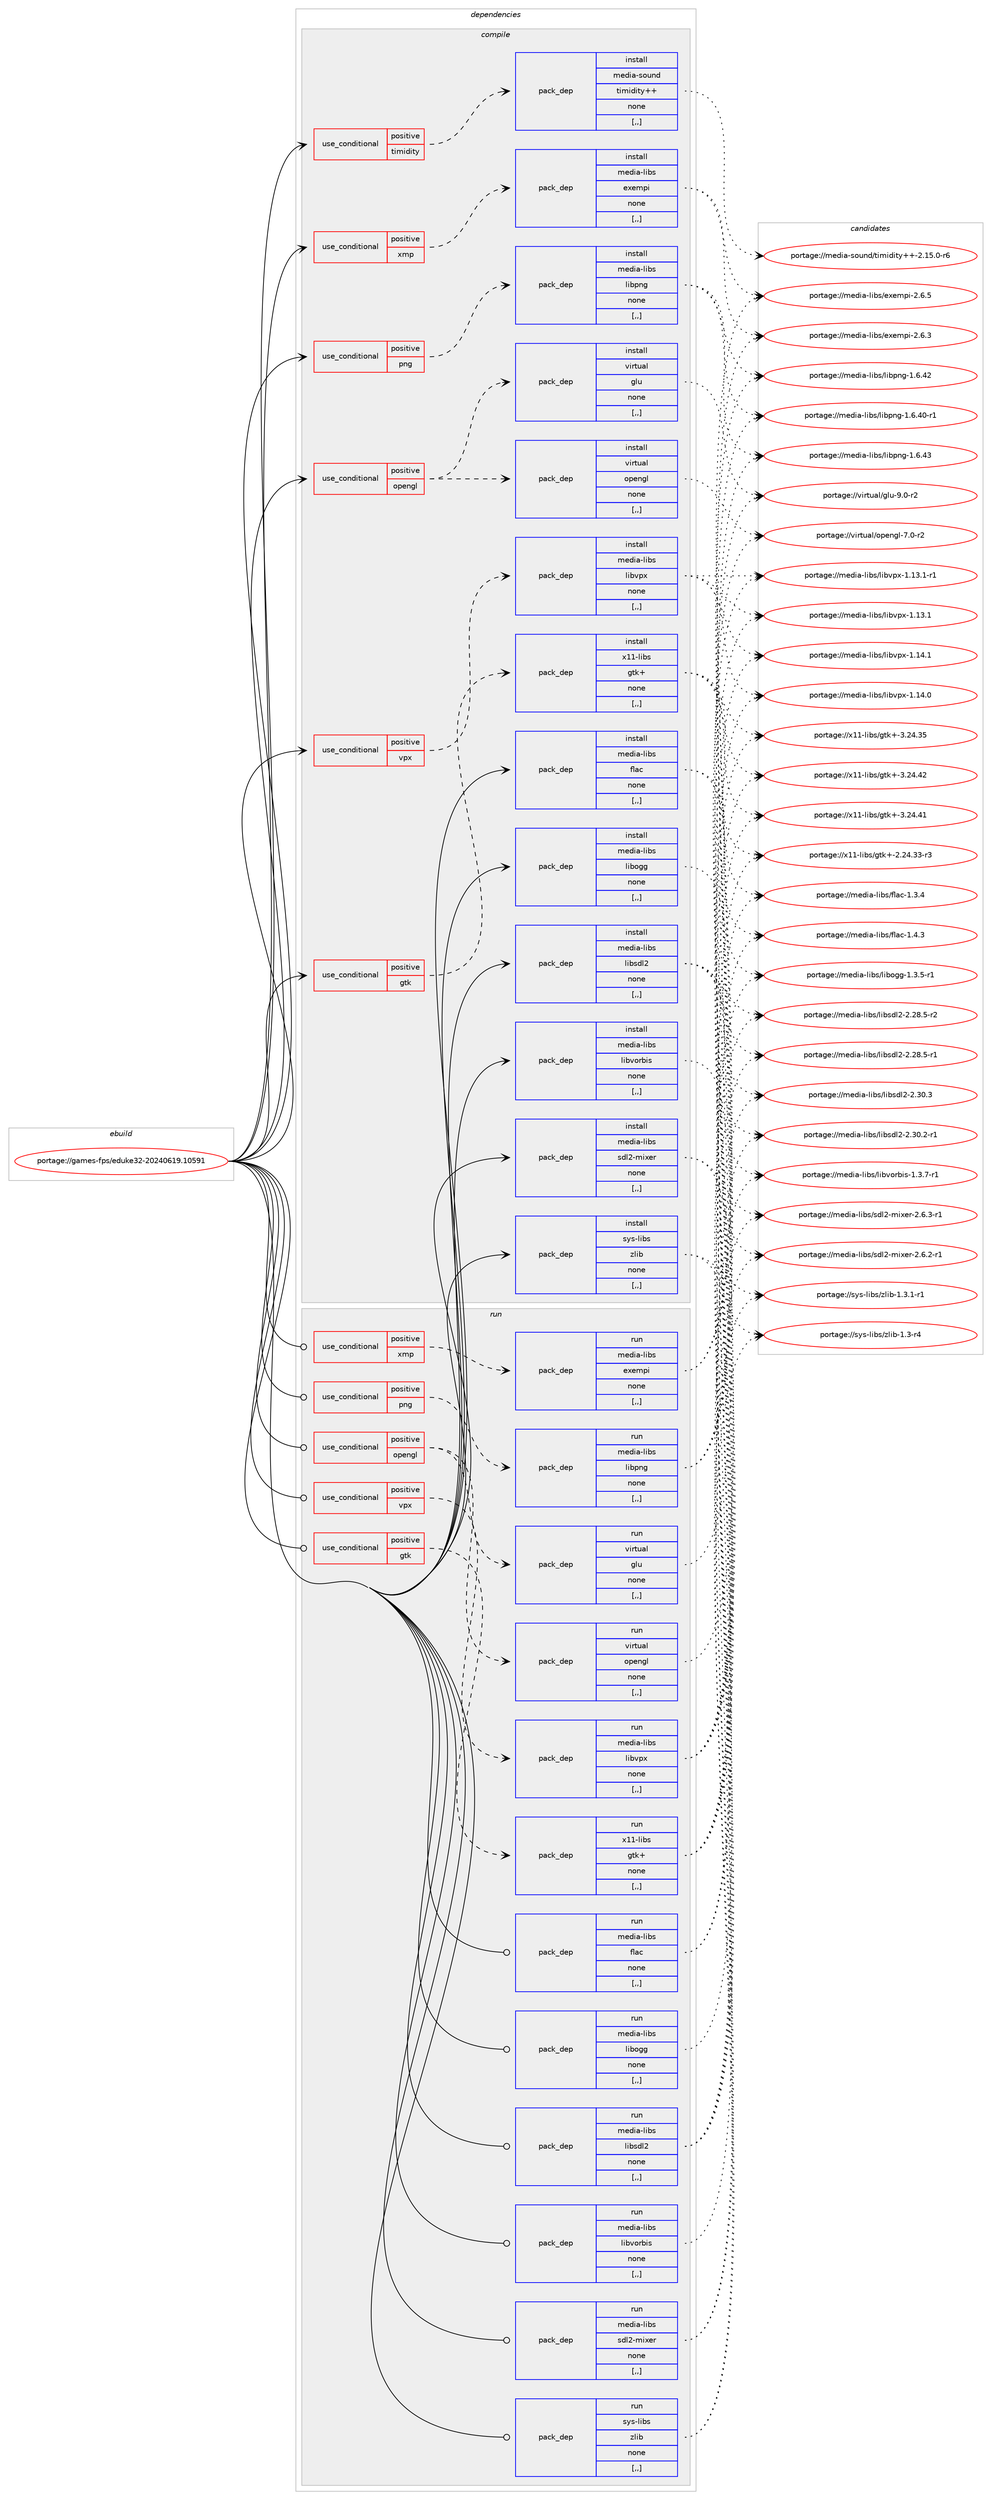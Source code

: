 digraph prolog {

# *************
# Graph options
# *************

newrank=true;
concentrate=true;
compound=true;
graph [rankdir=LR,fontname=Helvetica,fontsize=10,ranksep=1.5];#, ranksep=2.5, nodesep=0.2];
edge  [arrowhead=vee];
node  [fontname=Helvetica,fontsize=10];

# **********
# The ebuild
# **********

subgraph cluster_leftcol {
color=gray;
label=<<i>ebuild</i>>;
id [label="portage://games-fps/eduke32-20240619.10591", color=red, width=4, href="../games-fps/eduke32-20240619.10591.svg"];
}

# ****************
# The dependencies
# ****************

subgraph cluster_midcol {
color=gray;
label=<<i>dependencies</i>>;
subgraph cluster_compile {
fillcolor="#eeeeee";
style=filled;
label=<<i>compile</i>>;
subgraph cond63971 {
dependency229786 [label=<<TABLE BORDER="0" CELLBORDER="1" CELLSPACING="0" CELLPADDING="4"><TR><TD ROWSPAN="3" CELLPADDING="10">use_conditional</TD></TR><TR><TD>positive</TD></TR><TR><TD>gtk</TD></TR></TABLE>>, shape=none, color=red];
subgraph pack164314 {
dependency229787 [label=<<TABLE BORDER="0" CELLBORDER="1" CELLSPACING="0" CELLPADDING="4" WIDTH="220"><TR><TD ROWSPAN="6" CELLPADDING="30">pack_dep</TD></TR><TR><TD WIDTH="110">install</TD></TR><TR><TD>x11-libs</TD></TR><TR><TD>gtk+</TD></TR><TR><TD>none</TD></TR><TR><TD>[,,]</TD></TR></TABLE>>, shape=none, color=blue];
}
dependency229786:e -> dependency229787:w [weight=20,style="dashed",arrowhead="vee"];
}
id:e -> dependency229786:w [weight=20,style="solid",arrowhead="vee"];
subgraph cond63972 {
dependency229788 [label=<<TABLE BORDER="0" CELLBORDER="1" CELLSPACING="0" CELLPADDING="4"><TR><TD ROWSPAN="3" CELLPADDING="10">use_conditional</TD></TR><TR><TD>positive</TD></TR><TR><TD>opengl</TD></TR></TABLE>>, shape=none, color=red];
subgraph pack164315 {
dependency229789 [label=<<TABLE BORDER="0" CELLBORDER="1" CELLSPACING="0" CELLPADDING="4" WIDTH="220"><TR><TD ROWSPAN="6" CELLPADDING="30">pack_dep</TD></TR><TR><TD WIDTH="110">install</TD></TR><TR><TD>virtual</TD></TR><TR><TD>glu</TD></TR><TR><TD>none</TD></TR><TR><TD>[,,]</TD></TR></TABLE>>, shape=none, color=blue];
}
dependency229788:e -> dependency229789:w [weight=20,style="dashed",arrowhead="vee"];
subgraph pack164316 {
dependency229790 [label=<<TABLE BORDER="0" CELLBORDER="1" CELLSPACING="0" CELLPADDING="4" WIDTH="220"><TR><TD ROWSPAN="6" CELLPADDING="30">pack_dep</TD></TR><TR><TD WIDTH="110">install</TD></TR><TR><TD>virtual</TD></TR><TR><TD>opengl</TD></TR><TR><TD>none</TD></TR><TR><TD>[,,]</TD></TR></TABLE>>, shape=none, color=blue];
}
dependency229788:e -> dependency229790:w [weight=20,style="dashed",arrowhead="vee"];
}
id:e -> dependency229788:w [weight=20,style="solid",arrowhead="vee"];
subgraph cond63973 {
dependency229791 [label=<<TABLE BORDER="0" CELLBORDER="1" CELLSPACING="0" CELLPADDING="4"><TR><TD ROWSPAN="3" CELLPADDING="10">use_conditional</TD></TR><TR><TD>positive</TD></TR><TR><TD>png</TD></TR></TABLE>>, shape=none, color=red];
subgraph pack164317 {
dependency229792 [label=<<TABLE BORDER="0" CELLBORDER="1" CELLSPACING="0" CELLPADDING="4" WIDTH="220"><TR><TD ROWSPAN="6" CELLPADDING="30">pack_dep</TD></TR><TR><TD WIDTH="110">install</TD></TR><TR><TD>media-libs</TD></TR><TR><TD>libpng</TD></TR><TR><TD>none</TD></TR><TR><TD>[,,]</TD></TR></TABLE>>, shape=none, color=blue];
}
dependency229791:e -> dependency229792:w [weight=20,style="dashed",arrowhead="vee"];
}
id:e -> dependency229791:w [weight=20,style="solid",arrowhead="vee"];
subgraph cond63974 {
dependency229793 [label=<<TABLE BORDER="0" CELLBORDER="1" CELLSPACING="0" CELLPADDING="4"><TR><TD ROWSPAN="3" CELLPADDING="10">use_conditional</TD></TR><TR><TD>positive</TD></TR><TR><TD>timidity</TD></TR></TABLE>>, shape=none, color=red];
subgraph pack164318 {
dependency229794 [label=<<TABLE BORDER="0" CELLBORDER="1" CELLSPACING="0" CELLPADDING="4" WIDTH="220"><TR><TD ROWSPAN="6" CELLPADDING="30">pack_dep</TD></TR><TR><TD WIDTH="110">install</TD></TR><TR><TD>media-sound</TD></TR><TR><TD>timidity++</TD></TR><TR><TD>none</TD></TR><TR><TD>[,,]</TD></TR></TABLE>>, shape=none, color=blue];
}
dependency229793:e -> dependency229794:w [weight=20,style="dashed",arrowhead="vee"];
}
id:e -> dependency229793:w [weight=20,style="solid",arrowhead="vee"];
subgraph cond63975 {
dependency229795 [label=<<TABLE BORDER="0" CELLBORDER="1" CELLSPACING="0" CELLPADDING="4"><TR><TD ROWSPAN="3" CELLPADDING="10">use_conditional</TD></TR><TR><TD>positive</TD></TR><TR><TD>vpx</TD></TR></TABLE>>, shape=none, color=red];
subgraph pack164319 {
dependency229796 [label=<<TABLE BORDER="0" CELLBORDER="1" CELLSPACING="0" CELLPADDING="4" WIDTH="220"><TR><TD ROWSPAN="6" CELLPADDING="30">pack_dep</TD></TR><TR><TD WIDTH="110">install</TD></TR><TR><TD>media-libs</TD></TR><TR><TD>libvpx</TD></TR><TR><TD>none</TD></TR><TR><TD>[,,]</TD></TR></TABLE>>, shape=none, color=blue];
}
dependency229795:e -> dependency229796:w [weight=20,style="dashed",arrowhead="vee"];
}
id:e -> dependency229795:w [weight=20,style="solid",arrowhead="vee"];
subgraph cond63976 {
dependency229797 [label=<<TABLE BORDER="0" CELLBORDER="1" CELLSPACING="0" CELLPADDING="4"><TR><TD ROWSPAN="3" CELLPADDING="10">use_conditional</TD></TR><TR><TD>positive</TD></TR><TR><TD>xmp</TD></TR></TABLE>>, shape=none, color=red];
subgraph pack164320 {
dependency229798 [label=<<TABLE BORDER="0" CELLBORDER="1" CELLSPACING="0" CELLPADDING="4" WIDTH="220"><TR><TD ROWSPAN="6" CELLPADDING="30">pack_dep</TD></TR><TR><TD WIDTH="110">install</TD></TR><TR><TD>media-libs</TD></TR><TR><TD>exempi</TD></TR><TR><TD>none</TD></TR><TR><TD>[,,]</TD></TR></TABLE>>, shape=none, color=blue];
}
dependency229797:e -> dependency229798:w [weight=20,style="dashed",arrowhead="vee"];
}
id:e -> dependency229797:w [weight=20,style="solid",arrowhead="vee"];
subgraph pack164321 {
dependency229799 [label=<<TABLE BORDER="0" CELLBORDER="1" CELLSPACING="0" CELLPADDING="4" WIDTH="220"><TR><TD ROWSPAN="6" CELLPADDING="30">pack_dep</TD></TR><TR><TD WIDTH="110">install</TD></TR><TR><TD>media-libs</TD></TR><TR><TD>flac</TD></TR><TR><TD>none</TD></TR><TR><TD>[,,]</TD></TR></TABLE>>, shape=none, color=blue];
}
id:e -> dependency229799:w [weight=20,style="solid",arrowhead="vee"];
subgraph pack164322 {
dependency229800 [label=<<TABLE BORDER="0" CELLBORDER="1" CELLSPACING="0" CELLPADDING="4" WIDTH="220"><TR><TD ROWSPAN="6" CELLPADDING="30">pack_dep</TD></TR><TR><TD WIDTH="110">install</TD></TR><TR><TD>media-libs</TD></TR><TR><TD>libogg</TD></TR><TR><TD>none</TD></TR><TR><TD>[,,]</TD></TR></TABLE>>, shape=none, color=blue];
}
id:e -> dependency229800:w [weight=20,style="solid",arrowhead="vee"];
subgraph pack164323 {
dependency229801 [label=<<TABLE BORDER="0" CELLBORDER="1" CELLSPACING="0" CELLPADDING="4" WIDTH="220"><TR><TD ROWSPAN="6" CELLPADDING="30">pack_dep</TD></TR><TR><TD WIDTH="110">install</TD></TR><TR><TD>media-libs</TD></TR><TR><TD>libsdl2</TD></TR><TR><TD>none</TD></TR><TR><TD>[,,]</TD></TR></TABLE>>, shape=none, color=blue];
}
id:e -> dependency229801:w [weight=20,style="solid",arrowhead="vee"];
subgraph pack164324 {
dependency229802 [label=<<TABLE BORDER="0" CELLBORDER="1" CELLSPACING="0" CELLPADDING="4" WIDTH="220"><TR><TD ROWSPAN="6" CELLPADDING="30">pack_dep</TD></TR><TR><TD WIDTH="110">install</TD></TR><TR><TD>media-libs</TD></TR><TR><TD>libvorbis</TD></TR><TR><TD>none</TD></TR><TR><TD>[,,]</TD></TR></TABLE>>, shape=none, color=blue];
}
id:e -> dependency229802:w [weight=20,style="solid",arrowhead="vee"];
subgraph pack164325 {
dependency229803 [label=<<TABLE BORDER="0" CELLBORDER="1" CELLSPACING="0" CELLPADDING="4" WIDTH="220"><TR><TD ROWSPAN="6" CELLPADDING="30">pack_dep</TD></TR><TR><TD WIDTH="110">install</TD></TR><TR><TD>media-libs</TD></TR><TR><TD>sdl2-mixer</TD></TR><TR><TD>none</TD></TR><TR><TD>[,,]</TD></TR></TABLE>>, shape=none, color=blue];
}
id:e -> dependency229803:w [weight=20,style="solid",arrowhead="vee"];
subgraph pack164326 {
dependency229804 [label=<<TABLE BORDER="0" CELLBORDER="1" CELLSPACING="0" CELLPADDING="4" WIDTH="220"><TR><TD ROWSPAN="6" CELLPADDING="30">pack_dep</TD></TR><TR><TD WIDTH="110">install</TD></TR><TR><TD>sys-libs</TD></TR><TR><TD>zlib</TD></TR><TR><TD>none</TD></TR><TR><TD>[,,]</TD></TR></TABLE>>, shape=none, color=blue];
}
id:e -> dependency229804:w [weight=20,style="solid",arrowhead="vee"];
}
subgraph cluster_compileandrun {
fillcolor="#eeeeee";
style=filled;
label=<<i>compile and run</i>>;
}
subgraph cluster_run {
fillcolor="#eeeeee";
style=filled;
label=<<i>run</i>>;
subgraph cond63977 {
dependency229805 [label=<<TABLE BORDER="0" CELLBORDER="1" CELLSPACING="0" CELLPADDING="4"><TR><TD ROWSPAN="3" CELLPADDING="10">use_conditional</TD></TR><TR><TD>positive</TD></TR><TR><TD>gtk</TD></TR></TABLE>>, shape=none, color=red];
subgraph pack164327 {
dependency229806 [label=<<TABLE BORDER="0" CELLBORDER="1" CELLSPACING="0" CELLPADDING="4" WIDTH="220"><TR><TD ROWSPAN="6" CELLPADDING="30">pack_dep</TD></TR><TR><TD WIDTH="110">run</TD></TR><TR><TD>x11-libs</TD></TR><TR><TD>gtk+</TD></TR><TR><TD>none</TD></TR><TR><TD>[,,]</TD></TR></TABLE>>, shape=none, color=blue];
}
dependency229805:e -> dependency229806:w [weight=20,style="dashed",arrowhead="vee"];
}
id:e -> dependency229805:w [weight=20,style="solid",arrowhead="odot"];
subgraph cond63978 {
dependency229807 [label=<<TABLE BORDER="0" CELLBORDER="1" CELLSPACING="0" CELLPADDING="4"><TR><TD ROWSPAN="3" CELLPADDING="10">use_conditional</TD></TR><TR><TD>positive</TD></TR><TR><TD>opengl</TD></TR></TABLE>>, shape=none, color=red];
subgraph pack164328 {
dependency229808 [label=<<TABLE BORDER="0" CELLBORDER="1" CELLSPACING="0" CELLPADDING="4" WIDTH="220"><TR><TD ROWSPAN="6" CELLPADDING="30">pack_dep</TD></TR><TR><TD WIDTH="110">run</TD></TR><TR><TD>virtual</TD></TR><TR><TD>glu</TD></TR><TR><TD>none</TD></TR><TR><TD>[,,]</TD></TR></TABLE>>, shape=none, color=blue];
}
dependency229807:e -> dependency229808:w [weight=20,style="dashed",arrowhead="vee"];
subgraph pack164329 {
dependency229809 [label=<<TABLE BORDER="0" CELLBORDER="1" CELLSPACING="0" CELLPADDING="4" WIDTH="220"><TR><TD ROWSPAN="6" CELLPADDING="30">pack_dep</TD></TR><TR><TD WIDTH="110">run</TD></TR><TR><TD>virtual</TD></TR><TR><TD>opengl</TD></TR><TR><TD>none</TD></TR><TR><TD>[,,]</TD></TR></TABLE>>, shape=none, color=blue];
}
dependency229807:e -> dependency229809:w [weight=20,style="dashed",arrowhead="vee"];
}
id:e -> dependency229807:w [weight=20,style="solid",arrowhead="odot"];
subgraph cond63979 {
dependency229810 [label=<<TABLE BORDER="0" CELLBORDER="1" CELLSPACING="0" CELLPADDING="4"><TR><TD ROWSPAN="3" CELLPADDING="10">use_conditional</TD></TR><TR><TD>positive</TD></TR><TR><TD>png</TD></TR></TABLE>>, shape=none, color=red];
subgraph pack164330 {
dependency229811 [label=<<TABLE BORDER="0" CELLBORDER="1" CELLSPACING="0" CELLPADDING="4" WIDTH="220"><TR><TD ROWSPAN="6" CELLPADDING="30">pack_dep</TD></TR><TR><TD WIDTH="110">run</TD></TR><TR><TD>media-libs</TD></TR><TR><TD>libpng</TD></TR><TR><TD>none</TD></TR><TR><TD>[,,]</TD></TR></TABLE>>, shape=none, color=blue];
}
dependency229810:e -> dependency229811:w [weight=20,style="dashed",arrowhead="vee"];
}
id:e -> dependency229810:w [weight=20,style="solid",arrowhead="odot"];
subgraph cond63980 {
dependency229812 [label=<<TABLE BORDER="0" CELLBORDER="1" CELLSPACING="0" CELLPADDING="4"><TR><TD ROWSPAN="3" CELLPADDING="10">use_conditional</TD></TR><TR><TD>positive</TD></TR><TR><TD>vpx</TD></TR></TABLE>>, shape=none, color=red];
subgraph pack164331 {
dependency229813 [label=<<TABLE BORDER="0" CELLBORDER="1" CELLSPACING="0" CELLPADDING="4" WIDTH="220"><TR><TD ROWSPAN="6" CELLPADDING="30">pack_dep</TD></TR><TR><TD WIDTH="110">run</TD></TR><TR><TD>media-libs</TD></TR><TR><TD>libvpx</TD></TR><TR><TD>none</TD></TR><TR><TD>[,,]</TD></TR></TABLE>>, shape=none, color=blue];
}
dependency229812:e -> dependency229813:w [weight=20,style="dashed",arrowhead="vee"];
}
id:e -> dependency229812:w [weight=20,style="solid",arrowhead="odot"];
subgraph cond63981 {
dependency229814 [label=<<TABLE BORDER="0" CELLBORDER="1" CELLSPACING="0" CELLPADDING="4"><TR><TD ROWSPAN="3" CELLPADDING="10">use_conditional</TD></TR><TR><TD>positive</TD></TR><TR><TD>xmp</TD></TR></TABLE>>, shape=none, color=red];
subgraph pack164332 {
dependency229815 [label=<<TABLE BORDER="0" CELLBORDER="1" CELLSPACING="0" CELLPADDING="4" WIDTH="220"><TR><TD ROWSPAN="6" CELLPADDING="30">pack_dep</TD></TR><TR><TD WIDTH="110">run</TD></TR><TR><TD>media-libs</TD></TR><TR><TD>exempi</TD></TR><TR><TD>none</TD></TR><TR><TD>[,,]</TD></TR></TABLE>>, shape=none, color=blue];
}
dependency229814:e -> dependency229815:w [weight=20,style="dashed",arrowhead="vee"];
}
id:e -> dependency229814:w [weight=20,style="solid",arrowhead="odot"];
subgraph pack164333 {
dependency229816 [label=<<TABLE BORDER="0" CELLBORDER="1" CELLSPACING="0" CELLPADDING="4" WIDTH="220"><TR><TD ROWSPAN="6" CELLPADDING="30">pack_dep</TD></TR><TR><TD WIDTH="110">run</TD></TR><TR><TD>media-libs</TD></TR><TR><TD>flac</TD></TR><TR><TD>none</TD></TR><TR><TD>[,,]</TD></TR></TABLE>>, shape=none, color=blue];
}
id:e -> dependency229816:w [weight=20,style="solid",arrowhead="odot"];
subgraph pack164334 {
dependency229817 [label=<<TABLE BORDER="0" CELLBORDER="1" CELLSPACING="0" CELLPADDING="4" WIDTH="220"><TR><TD ROWSPAN="6" CELLPADDING="30">pack_dep</TD></TR><TR><TD WIDTH="110">run</TD></TR><TR><TD>media-libs</TD></TR><TR><TD>libogg</TD></TR><TR><TD>none</TD></TR><TR><TD>[,,]</TD></TR></TABLE>>, shape=none, color=blue];
}
id:e -> dependency229817:w [weight=20,style="solid",arrowhead="odot"];
subgraph pack164335 {
dependency229818 [label=<<TABLE BORDER="0" CELLBORDER="1" CELLSPACING="0" CELLPADDING="4" WIDTH="220"><TR><TD ROWSPAN="6" CELLPADDING="30">pack_dep</TD></TR><TR><TD WIDTH="110">run</TD></TR><TR><TD>media-libs</TD></TR><TR><TD>libsdl2</TD></TR><TR><TD>none</TD></TR><TR><TD>[,,]</TD></TR></TABLE>>, shape=none, color=blue];
}
id:e -> dependency229818:w [weight=20,style="solid",arrowhead="odot"];
subgraph pack164336 {
dependency229819 [label=<<TABLE BORDER="0" CELLBORDER="1" CELLSPACING="0" CELLPADDING="4" WIDTH="220"><TR><TD ROWSPAN="6" CELLPADDING="30">pack_dep</TD></TR><TR><TD WIDTH="110">run</TD></TR><TR><TD>media-libs</TD></TR><TR><TD>libvorbis</TD></TR><TR><TD>none</TD></TR><TR><TD>[,,]</TD></TR></TABLE>>, shape=none, color=blue];
}
id:e -> dependency229819:w [weight=20,style="solid",arrowhead="odot"];
subgraph pack164337 {
dependency229820 [label=<<TABLE BORDER="0" CELLBORDER="1" CELLSPACING="0" CELLPADDING="4" WIDTH="220"><TR><TD ROWSPAN="6" CELLPADDING="30">pack_dep</TD></TR><TR><TD WIDTH="110">run</TD></TR><TR><TD>media-libs</TD></TR><TR><TD>sdl2-mixer</TD></TR><TR><TD>none</TD></TR><TR><TD>[,,]</TD></TR></TABLE>>, shape=none, color=blue];
}
id:e -> dependency229820:w [weight=20,style="solid",arrowhead="odot"];
subgraph pack164338 {
dependency229821 [label=<<TABLE BORDER="0" CELLBORDER="1" CELLSPACING="0" CELLPADDING="4" WIDTH="220"><TR><TD ROWSPAN="6" CELLPADDING="30">pack_dep</TD></TR><TR><TD WIDTH="110">run</TD></TR><TR><TD>sys-libs</TD></TR><TR><TD>zlib</TD></TR><TR><TD>none</TD></TR><TR><TD>[,,]</TD></TR></TABLE>>, shape=none, color=blue];
}
id:e -> dependency229821:w [weight=20,style="solid",arrowhead="odot"];
}
}

# **************
# The candidates
# **************

subgraph cluster_choices {
rank=same;
color=gray;
label=<<i>candidates</i>>;

subgraph choice164314 {
color=black;
nodesep=1;
choice1204949451081059811547103116107434551465052465250 [label="portage://x11-libs/gtk+-3.24.42", color=red, width=4,href="../x11-libs/gtk+-3.24.42.svg"];
choice1204949451081059811547103116107434551465052465249 [label="portage://x11-libs/gtk+-3.24.41", color=red, width=4,href="../x11-libs/gtk+-3.24.41.svg"];
choice1204949451081059811547103116107434551465052465153 [label="portage://x11-libs/gtk+-3.24.35", color=red, width=4,href="../x11-libs/gtk+-3.24.35.svg"];
choice12049494510810598115471031161074345504650524651514511451 [label="portage://x11-libs/gtk+-2.24.33-r3", color=red, width=4,href="../x11-libs/gtk+-2.24.33-r3.svg"];
dependency229787:e -> choice1204949451081059811547103116107434551465052465250:w [style=dotted,weight="100"];
dependency229787:e -> choice1204949451081059811547103116107434551465052465249:w [style=dotted,weight="100"];
dependency229787:e -> choice1204949451081059811547103116107434551465052465153:w [style=dotted,weight="100"];
dependency229787:e -> choice12049494510810598115471031161074345504650524651514511451:w [style=dotted,weight="100"];
}
subgraph choice164315 {
color=black;
nodesep=1;
choice1181051141161179710847103108117455746484511450 [label="portage://virtual/glu-9.0-r2", color=red, width=4,href="../virtual/glu-9.0-r2.svg"];
dependency229789:e -> choice1181051141161179710847103108117455746484511450:w [style=dotted,weight="100"];
}
subgraph choice164316 {
color=black;
nodesep=1;
choice1181051141161179710847111112101110103108455546484511450 [label="portage://virtual/opengl-7.0-r2", color=red, width=4,href="../virtual/opengl-7.0-r2.svg"];
dependency229790:e -> choice1181051141161179710847111112101110103108455546484511450:w [style=dotted,weight="100"];
}
subgraph choice164317 {
color=black;
nodesep=1;
choice109101100105974510810598115471081059811211010345494654465251 [label="portage://media-libs/libpng-1.6.43", color=red, width=4,href="../media-libs/libpng-1.6.43.svg"];
choice109101100105974510810598115471081059811211010345494654465250 [label="portage://media-libs/libpng-1.6.42", color=red, width=4,href="../media-libs/libpng-1.6.42.svg"];
choice1091011001059745108105981154710810598112110103454946544652484511449 [label="portage://media-libs/libpng-1.6.40-r1", color=red, width=4,href="../media-libs/libpng-1.6.40-r1.svg"];
dependency229792:e -> choice109101100105974510810598115471081059811211010345494654465251:w [style=dotted,weight="100"];
dependency229792:e -> choice109101100105974510810598115471081059811211010345494654465250:w [style=dotted,weight="100"];
dependency229792:e -> choice1091011001059745108105981154710810598112110103454946544652484511449:w [style=dotted,weight="100"];
}
subgraph choice164318 {
color=black;
nodesep=1;
choice1091011001059745115111117110100471161051091051001051161214343455046495346484511454 [label="portage://media-sound/timidity++-2.15.0-r6", color=red, width=4,href="../media-sound/timidity++-2.15.0-r6.svg"];
dependency229794:e -> choice1091011001059745115111117110100471161051091051001051161214343455046495346484511454:w [style=dotted,weight="100"];
}
subgraph choice164319 {
color=black;
nodesep=1;
choice109101100105974510810598115471081059811811212045494649524649 [label="portage://media-libs/libvpx-1.14.1", color=red, width=4,href="../media-libs/libvpx-1.14.1.svg"];
choice109101100105974510810598115471081059811811212045494649524648 [label="portage://media-libs/libvpx-1.14.0", color=red, width=4,href="../media-libs/libvpx-1.14.0.svg"];
choice1091011001059745108105981154710810598118112120454946495146494511449 [label="portage://media-libs/libvpx-1.13.1-r1", color=red, width=4,href="../media-libs/libvpx-1.13.1-r1.svg"];
choice109101100105974510810598115471081059811811212045494649514649 [label="portage://media-libs/libvpx-1.13.1", color=red, width=4,href="../media-libs/libvpx-1.13.1.svg"];
dependency229796:e -> choice109101100105974510810598115471081059811811212045494649524649:w [style=dotted,weight="100"];
dependency229796:e -> choice109101100105974510810598115471081059811811212045494649524648:w [style=dotted,weight="100"];
dependency229796:e -> choice1091011001059745108105981154710810598118112120454946495146494511449:w [style=dotted,weight="100"];
dependency229796:e -> choice109101100105974510810598115471081059811811212045494649514649:w [style=dotted,weight="100"];
}
subgraph choice164320 {
color=black;
nodesep=1;
choice10910110010597451081059811547101120101109112105455046544653 [label="portage://media-libs/exempi-2.6.5", color=red, width=4,href="../media-libs/exempi-2.6.5.svg"];
choice10910110010597451081059811547101120101109112105455046544651 [label="portage://media-libs/exempi-2.6.3", color=red, width=4,href="../media-libs/exempi-2.6.3.svg"];
dependency229798:e -> choice10910110010597451081059811547101120101109112105455046544653:w [style=dotted,weight="100"];
dependency229798:e -> choice10910110010597451081059811547101120101109112105455046544651:w [style=dotted,weight="100"];
}
subgraph choice164321 {
color=black;
nodesep=1;
choice109101100105974510810598115471021089799454946524651 [label="portage://media-libs/flac-1.4.3", color=red, width=4,href="../media-libs/flac-1.4.3.svg"];
choice109101100105974510810598115471021089799454946514652 [label="portage://media-libs/flac-1.3.4", color=red, width=4,href="../media-libs/flac-1.3.4.svg"];
dependency229799:e -> choice109101100105974510810598115471021089799454946524651:w [style=dotted,weight="100"];
dependency229799:e -> choice109101100105974510810598115471021089799454946514652:w [style=dotted,weight="100"];
}
subgraph choice164322 {
color=black;
nodesep=1;
choice10910110010597451081059811547108105981111031034549465146534511449 [label="portage://media-libs/libogg-1.3.5-r1", color=red, width=4,href="../media-libs/libogg-1.3.5-r1.svg"];
dependency229800:e -> choice10910110010597451081059811547108105981111031034549465146534511449:w [style=dotted,weight="100"];
}
subgraph choice164323 {
color=black;
nodesep=1;
choice10910110010597451081059811547108105981151001085045504651484651 [label="portage://media-libs/libsdl2-2.30.3", color=red, width=4,href="../media-libs/libsdl2-2.30.3.svg"];
choice109101100105974510810598115471081059811510010850455046514846504511449 [label="portage://media-libs/libsdl2-2.30.2-r1", color=red, width=4,href="../media-libs/libsdl2-2.30.2-r1.svg"];
choice109101100105974510810598115471081059811510010850455046505646534511450 [label="portage://media-libs/libsdl2-2.28.5-r2", color=red, width=4,href="../media-libs/libsdl2-2.28.5-r2.svg"];
choice109101100105974510810598115471081059811510010850455046505646534511449 [label="portage://media-libs/libsdl2-2.28.5-r1", color=red, width=4,href="../media-libs/libsdl2-2.28.5-r1.svg"];
dependency229801:e -> choice10910110010597451081059811547108105981151001085045504651484651:w [style=dotted,weight="100"];
dependency229801:e -> choice109101100105974510810598115471081059811510010850455046514846504511449:w [style=dotted,weight="100"];
dependency229801:e -> choice109101100105974510810598115471081059811510010850455046505646534511450:w [style=dotted,weight="100"];
dependency229801:e -> choice109101100105974510810598115471081059811510010850455046505646534511449:w [style=dotted,weight="100"];
}
subgraph choice164324 {
color=black;
nodesep=1;
choice1091011001059745108105981154710810598118111114981051154549465146554511449 [label="portage://media-libs/libvorbis-1.3.7-r1", color=red, width=4,href="../media-libs/libvorbis-1.3.7-r1.svg"];
dependency229802:e -> choice1091011001059745108105981154710810598118111114981051154549465146554511449:w [style=dotted,weight="100"];
}
subgraph choice164325 {
color=black;
nodesep=1;
choice1091011001059745108105981154711510010850451091051201011144550465446514511449 [label="portage://media-libs/sdl2-mixer-2.6.3-r1", color=red, width=4,href="../media-libs/sdl2-mixer-2.6.3-r1.svg"];
choice1091011001059745108105981154711510010850451091051201011144550465446504511449 [label="portage://media-libs/sdl2-mixer-2.6.2-r1", color=red, width=4,href="../media-libs/sdl2-mixer-2.6.2-r1.svg"];
dependency229803:e -> choice1091011001059745108105981154711510010850451091051201011144550465446514511449:w [style=dotted,weight="100"];
dependency229803:e -> choice1091011001059745108105981154711510010850451091051201011144550465446504511449:w [style=dotted,weight="100"];
}
subgraph choice164326 {
color=black;
nodesep=1;
choice115121115451081059811547122108105984549465146494511449 [label="portage://sys-libs/zlib-1.3.1-r1", color=red, width=4,href="../sys-libs/zlib-1.3.1-r1.svg"];
choice11512111545108105981154712210810598454946514511452 [label="portage://sys-libs/zlib-1.3-r4", color=red, width=4,href="../sys-libs/zlib-1.3-r4.svg"];
dependency229804:e -> choice115121115451081059811547122108105984549465146494511449:w [style=dotted,weight="100"];
dependency229804:e -> choice11512111545108105981154712210810598454946514511452:w [style=dotted,weight="100"];
}
subgraph choice164327 {
color=black;
nodesep=1;
choice1204949451081059811547103116107434551465052465250 [label="portage://x11-libs/gtk+-3.24.42", color=red, width=4,href="../x11-libs/gtk+-3.24.42.svg"];
choice1204949451081059811547103116107434551465052465249 [label="portage://x11-libs/gtk+-3.24.41", color=red, width=4,href="../x11-libs/gtk+-3.24.41.svg"];
choice1204949451081059811547103116107434551465052465153 [label="portage://x11-libs/gtk+-3.24.35", color=red, width=4,href="../x11-libs/gtk+-3.24.35.svg"];
choice12049494510810598115471031161074345504650524651514511451 [label="portage://x11-libs/gtk+-2.24.33-r3", color=red, width=4,href="../x11-libs/gtk+-2.24.33-r3.svg"];
dependency229806:e -> choice1204949451081059811547103116107434551465052465250:w [style=dotted,weight="100"];
dependency229806:e -> choice1204949451081059811547103116107434551465052465249:w [style=dotted,weight="100"];
dependency229806:e -> choice1204949451081059811547103116107434551465052465153:w [style=dotted,weight="100"];
dependency229806:e -> choice12049494510810598115471031161074345504650524651514511451:w [style=dotted,weight="100"];
}
subgraph choice164328 {
color=black;
nodesep=1;
choice1181051141161179710847103108117455746484511450 [label="portage://virtual/glu-9.0-r2", color=red, width=4,href="../virtual/glu-9.0-r2.svg"];
dependency229808:e -> choice1181051141161179710847103108117455746484511450:w [style=dotted,weight="100"];
}
subgraph choice164329 {
color=black;
nodesep=1;
choice1181051141161179710847111112101110103108455546484511450 [label="portage://virtual/opengl-7.0-r2", color=red, width=4,href="../virtual/opengl-7.0-r2.svg"];
dependency229809:e -> choice1181051141161179710847111112101110103108455546484511450:w [style=dotted,weight="100"];
}
subgraph choice164330 {
color=black;
nodesep=1;
choice109101100105974510810598115471081059811211010345494654465251 [label="portage://media-libs/libpng-1.6.43", color=red, width=4,href="../media-libs/libpng-1.6.43.svg"];
choice109101100105974510810598115471081059811211010345494654465250 [label="portage://media-libs/libpng-1.6.42", color=red, width=4,href="../media-libs/libpng-1.6.42.svg"];
choice1091011001059745108105981154710810598112110103454946544652484511449 [label="portage://media-libs/libpng-1.6.40-r1", color=red, width=4,href="../media-libs/libpng-1.6.40-r1.svg"];
dependency229811:e -> choice109101100105974510810598115471081059811211010345494654465251:w [style=dotted,weight="100"];
dependency229811:e -> choice109101100105974510810598115471081059811211010345494654465250:w [style=dotted,weight="100"];
dependency229811:e -> choice1091011001059745108105981154710810598112110103454946544652484511449:w [style=dotted,weight="100"];
}
subgraph choice164331 {
color=black;
nodesep=1;
choice109101100105974510810598115471081059811811212045494649524649 [label="portage://media-libs/libvpx-1.14.1", color=red, width=4,href="../media-libs/libvpx-1.14.1.svg"];
choice109101100105974510810598115471081059811811212045494649524648 [label="portage://media-libs/libvpx-1.14.0", color=red, width=4,href="../media-libs/libvpx-1.14.0.svg"];
choice1091011001059745108105981154710810598118112120454946495146494511449 [label="portage://media-libs/libvpx-1.13.1-r1", color=red, width=4,href="../media-libs/libvpx-1.13.1-r1.svg"];
choice109101100105974510810598115471081059811811212045494649514649 [label="portage://media-libs/libvpx-1.13.1", color=red, width=4,href="../media-libs/libvpx-1.13.1.svg"];
dependency229813:e -> choice109101100105974510810598115471081059811811212045494649524649:w [style=dotted,weight="100"];
dependency229813:e -> choice109101100105974510810598115471081059811811212045494649524648:w [style=dotted,weight="100"];
dependency229813:e -> choice1091011001059745108105981154710810598118112120454946495146494511449:w [style=dotted,weight="100"];
dependency229813:e -> choice109101100105974510810598115471081059811811212045494649514649:w [style=dotted,weight="100"];
}
subgraph choice164332 {
color=black;
nodesep=1;
choice10910110010597451081059811547101120101109112105455046544653 [label="portage://media-libs/exempi-2.6.5", color=red, width=4,href="../media-libs/exempi-2.6.5.svg"];
choice10910110010597451081059811547101120101109112105455046544651 [label="portage://media-libs/exempi-2.6.3", color=red, width=4,href="../media-libs/exempi-2.6.3.svg"];
dependency229815:e -> choice10910110010597451081059811547101120101109112105455046544653:w [style=dotted,weight="100"];
dependency229815:e -> choice10910110010597451081059811547101120101109112105455046544651:w [style=dotted,weight="100"];
}
subgraph choice164333 {
color=black;
nodesep=1;
choice109101100105974510810598115471021089799454946524651 [label="portage://media-libs/flac-1.4.3", color=red, width=4,href="../media-libs/flac-1.4.3.svg"];
choice109101100105974510810598115471021089799454946514652 [label="portage://media-libs/flac-1.3.4", color=red, width=4,href="../media-libs/flac-1.3.4.svg"];
dependency229816:e -> choice109101100105974510810598115471021089799454946524651:w [style=dotted,weight="100"];
dependency229816:e -> choice109101100105974510810598115471021089799454946514652:w [style=dotted,weight="100"];
}
subgraph choice164334 {
color=black;
nodesep=1;
choice10910110010597451081059811547108105981111031034549465146534511449 [label="portage://media-libs/libogg-1.3.5-r1", color=red, width=4,href="../media-libs/libogg-1.3.5-r1.svg"];
dependency229817:e -> choice10910110010597451081059811547108105981111031034549465146534511449:w [style=dotted,weight="100"];
}
subgraph choice164335 {
color=black;
nodesep=1;
choice10910110010597451081059811547108105981151001085045504651484651 [label="portage://media-libs/libsdl2-2.30.3", color=red, width=4,href="../media-libs/libsdl2-2.30.3.svg"];
choice109101100105974510810598115471081059811510010850455046514846504511449 [label="portage://media-libs/libsdl2-2.30.2-r1", color=red, width=4,href="../media-libs/libsdl2-2.30.2-r1.svg"];
choice109101100105974510810598115471081059811510010850455046505646534511450 [label="portage://media-libs/libsdl2-2.28.5-r2", color=red, width=4,href="../media-libs/libsdl2-2.28.5-r2.svg"];
choice109101100105974510810598115471081059811510010850455046505646534511449 [label="portage://media-libs/libsdl2-2.28.5-r1", color=red, width=4,href="../media-libs/libsdl2-2.28.5-r1.svg"];
dependency229818:e -> choice10910110010597451081059811547108105981151001085045504651484651:w [style=dotted,weight="100"];
dependency229818:e -> choice109101100105974510810598115471081059811510010850455046514846504511449:w [style=dotted,weight="100"];
dependency229818:e -> choice109101100105974510810598115471081059811510010850455046505646534511450:w [style=dotted,weight="100"];
dependency229818:e -> choice109101100105974510810598115471081059811510010850455046505646534511449:w [style=dotted,weight="100"];
}
subgraph choice164336 {
color=black;
nodesep=1;
choice1091011001059745108105981154710810598118111114981051154549465146554511449 [label="portage://media-libs/libvorbis-1.3.7-r1", color=red, width=4,href="../media-libs/libvorbis-1.3.7-r1.svg"];
dependency229819:e -> choice1091011001059745108105981154710810598118111114981051154549465146554511449:w [style=dotted,weight="100"];
}
subgraph choice164337 {
color=black;
nodesep=1;
choice1091011001059745108105981154711510010850451091051201011144550465446514511449 [label="portage://media-libs/sdl2-mixer-2.6.3-r1", color=red, width=4,href="../media-libs/sdl2-mixer-2.6.3-r1.svg"];
choice1091011001059745108105981154711510010850451091051201011144550465446504511449 [label="portage://media-libs/sdl2-mixer-2.6.2-r1", color=red, width=4,href="../media-libs/sdl2-mixer-2.6.2-r1.svg"];
dependency229820:e -> choice1091011001059745108105981154711510010850451091051201011144550465446514511449:w [style=dotted,weight="100"];
dependency229820:e -> choice1091011001059745108105981154711510010850451091051201011144550465446504511449:w [style=dotted,weight="100"];
}
subgraph choice164338 {
color=black;
nodesep=1;
choice115121115451081059811547122108105984549465146494511449 [label="portage://sys-libs/zlib-1.3.1-r1", color=red, width=4,href="../sys-libs/zlib-1.3.1-r1.svg"];
choice11512111545108105981154712210810598454946514511452 [label="portage://sys-libs/zlib-1.3-r4", color=red, width=4,href="../sys-libs/zlib-1.3-r4.svg"];
dependency229821:e -> choice115121115451081059811547122108105984549465146494511449:w [style=dotted,weight="100"];
dependency229821:e -> choice11512111545108105981154712210810598454946514511452:w [style=dotted,weight="100"];
}
}

}
